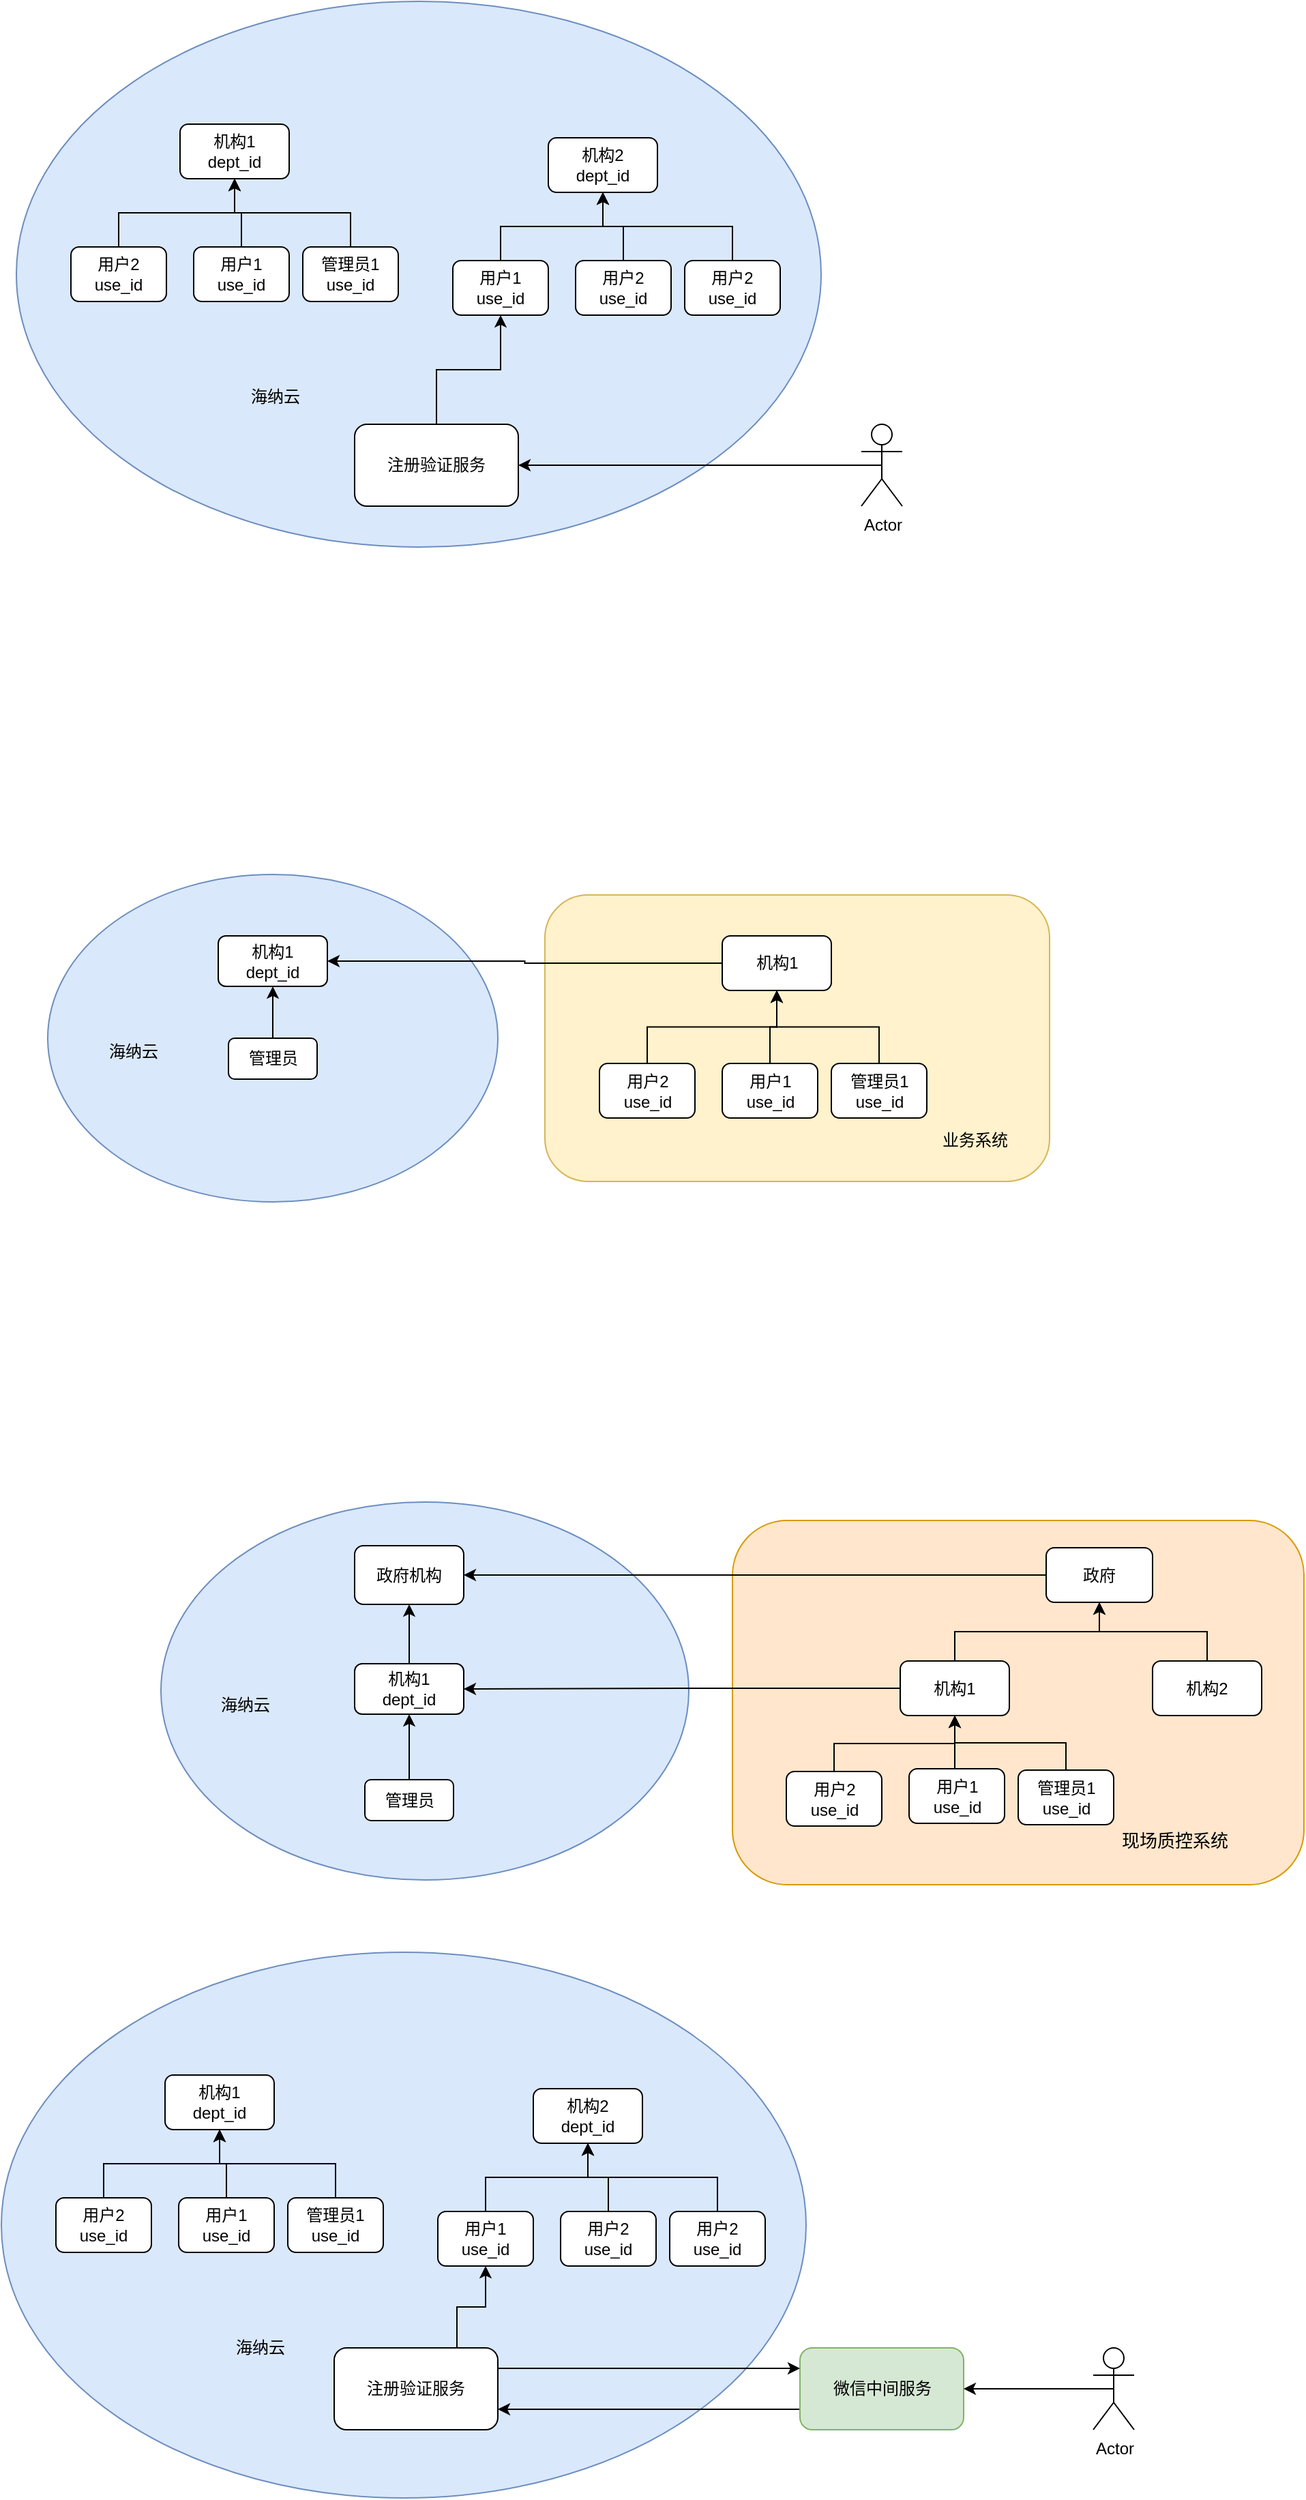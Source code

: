 <mxfile version="12.2.0" type="github" pages="1">
  <diagram id="BXq_DBv9nUaccowQVnsV" name="Page-1">
    <mxGraphModel dx="1136" dy="753" grid="1" gridSize="10" guides="1" tooltips="1" connect="1" arrows="1" fold="1" page="1" pageScale="1" pageWidth="827" pageHeight="1169" math="0" shadow="0">
      <root>
        <mxCell id="0"/>
        <mxCell id="1" parent="0"/>
        <mxCell id="9hZH_599BjABb53DfOCj-1" value="" style="ellipse;whiteSpace=wrap;html=1;fillColor=#dae8fc;strokeColor=#6c8ebf;" vertex="1" parent="1">
          <mxGeometry x="110" y="140" width="590" height="400" as="geometry"/>
        </mxCell>
        <mxCell id="9hZH_599BjABb53DfOCj-2" value="" style="rounded=1;whiteSpace=wrap;html=1;fillColor=#fff2cc;strokeColor=#d6b656;" vertex="1" parent="1">
          <mxGeometry x="497.5" y="795" width="370" height="210" as="geometry"/>
        </mxCell>
        <mxCell id="9hZH_599BjABb53DfOCj-8" value="机构1&lt;br&gt;dept_id" style="rounded=1;whiteSpace=wrap;html=1;" vertex="1" parent="1">
          <mxGeometry x="230" y="230" width="80" height="40" as="geometry"/>
        </mxCell>
        <mxCell id="9hZH_599BjABb53DfOCj-12" style="edgeStyle=orthogonalEdgeStyle;rounded=0;orthogonalLoop=1;jettySize=auto;html=1;exitX=0.5;exitY=0;exitDx=0;exitDy=0;entryX=0.5;entryY=1;entryDx=0;entryDy=0;" edge="1" parent="1" source="9hZH_599BjABb53DfOCj-9" target="9hZH_599BjABb53DfOCj-8">
          <mxGeometry relative="1" as="geometry"/>
        </mxCell>
        <mxCell id="9hZH_599BjABb53DfOCj-9" value="用户2&lt;br&gt;use_id" style="rounded=1;whiteSpace=wrap;html=1;" vertex="1" parent="1">
          <mxGeometry x="150" y="320" width="70" height="40" as="geometry"/>
        </mxCell>
        <mxCell id="9hZH_599BjABb53DfOCj-13" style="edgeStyle=orthogonalEdgeStyle;rounded=0;orthogonalLoop=1;jettySize=auto;html=1;exitX=0.5;exitY=0;exitDx=0;exitDy=0;entryX=0.5;entryY=1;entryDx=0;entryDy=0;" edge="1" parent="1" source="9hZH_599BjABb53DfOCj-10" target="9hZH_599BjABb53DfOCj-8">
          <mxGeometry relative="1" as="geometry">
            <mxPoint x="230" y="270" as="targetPoint"/>
          </mxGeometry>
        </mxCell>
        <mxCell id="9hZH_599BjABb53DfOCj-10" value="用户1&lt;br&gt;use_id" style="rounded=1;whiteSpace=wrap;html=1;" vertex="1" parent="1">
          <mxGeometry x="240" y="320" width="70" height="40" as="geometry"/>
        </mxCell>
        <mxCell id="9hZH_599BjABb53DfOCj-14" style="edgeStyle=orthogonalEdgeStyle;rounded=0;orthogonalLoop=1;jettySize=auto;html=1;exitX=0.5;exitY=0;exitDx=0;exitDy=0;entryX=0.5;entryY=1;entryDx=0;entryDy=0;" edge="1" parent="1" source="9hZH_599BjABb53DfOCj-11" target="9hZH_599BjABb53DfOCj-8">
          <mxGeometry relative="1" as="geometry">
            <mxPoint x="230" y="270" as="targetPoint"/>
          </mxGeometry>
        </mxCell>
        <mxCell id="9hZH_599BjABb53DfOCj-11" value="管理员1&lt;br&gt;use_id" style="rounded=1;whiteSpace=wrap;html=1;" vertex="1" parent="1">
          <mxGeometry x="320" y="320" width="70" height="40" as="geometry"/>
        </mxCell>
        <mxCell id="9hZH_599BjABb53DfOCj-15" value="机构2&lt;br&gt;dept_id" style="rounded=1;whiteSpace=wrap;html=1;" vertex="1" parent="1">
          <mxGeometry x="500" y="240" width="80" height="40" as="geometry"/>
        </mxCell>
        <mxCell id="9hZH_599BjABb53DfOCj-16" style="edgeStyle=orthogonalEdgeStyle;rounded=0;orthogonalLoop=1;jettySize=auto;html=1;exitX=0.5;exitY=0;exitDx=0;exitDy=0;entryX=0.5;entryY=1;entryDx=0;entryDy=0;" edge="1" parent="1" source="9hZH_599BjABb53DfOCj-17" target="9hZH_599BjABb53DfOCj-15">
          <mxGeometry relative="1" as="geometry"/>
        </mxCell>
        <mxCell id="9hZH_599BjABb53DfOCj-17" value="用户1&lt;br&gt;use_id" style="rounded=1;whiteSpace=wrap;html=1;" vertex="1" parent="1">
          <mxGeometry x="430" y="330" width="70" height="40" as="geometry"/>
        </mxCell>
        <mxCell id="9hZH_599BjABb53DfOCj-18" style="edgeStyle=orthogonalEdgeStyle;rounded=0;orthogonalLoop=1;jettySize=auto;html=1;exitX=0.5;exitY=0;exitDx=0;exitDy=0;entryX=0.5;entryY=1;entryDx=0;entryDy=0;" edge="1" parent="1" source="9hZH_599BjABb53DfOCj-19" target="9hZH_599BjABb53DfOCj-15">
          <mxGeometry relative="1" as="geometry">
            <mxPoint x="510" y="280" as="targetPoint"/>
          </mxGeometry>
        </mxCell>
        <mxCell id="9hZH_599BjABb53DfOCj-19" value="用户2&lt;br&gt;use_id" style="rounded=1;whiteSpace=wrap;html=1;" vertex="1" parent="1">
          <mxGeometry x="520" y="330" width="70" height="40" as="geometry"/>
        </mxCell>
        <mxCell id="9hZH_599BjABb53DfOCj-20" style="edgeStyle=orthogonalEdgeStyle;rounded=0;orthogonalLoop=1;jettySize=auto;html=1;exitX=0.5;exitY=0;exitDx=0;exitDy=0;entryX=0.5;entryY=1;entryDx=0;entryDy=0;" edge="1" parent="1" source="9hZH_599BjABb53DfOCj-21" target="9hZH_599BjABb53DfOCj-15">
          <mxGeometry relative="1" as="geometry">
            <mxPoint x="510" y="280" as="targetPoint"/>
          </mxGeometry>
        </mxCell>
        <mxCell id="9hZH_599BjABb53DfOCj-21" value="用户2&lt;br&gt;use_id" style="rounded=1;whiteSpace=wrap;html=1;" vertex="1" parent="1">
          <mxGeometry x="600" y="330" width="70" height="40" as="geometry"/>
        </mxCell>
        <mxCell id="9hZH_599BjABb53DfOCj-22" value="海纳云" style="text;html=1;strokeColor=none;fillColor=none;align=center;verticalAlign=middle;whiteSpace=wrap;rounded=0;" vertex="1" parent="1">
          <mxGeometry x="280" y="420" width="40" height="20" as="geometry"/>
        </mxCell>
        <mxCell id="9hZH_599BjABb53DfOCj-23" value="" style="ellipse;whiteSpace=wrap;html=1;fillColor=#dae8fc;strokeColor=#6c8ebf;" vertex="1" parent="1">
          <mxGeometry x="133" y="780" width="330" height="240" as="geometry"/>
        </mxCell>
        <mxCell id="9hZH_599BjABb53DfOCj-24" value="业务系统" style="text;html=1;strokeColor=none;fillColor=none;align=center;verticalAlign=middle;whiteSpace=wrap;rounded=0;" vertex="1" parent="1">
          <mxGeometry x="777.5" y="965" width="70" height="20" as="geometry"/>
        </mxCell>
        <mxCell id="9hZH_599BjABb53DfOCj-25" value="机构1&lt;br&gt;dept_id" style="rounded=1;whiteSpace=wrap;html=1;" vertex="1" parent="1">
          <mxGeometry x="258" y="825" width="80" height="37" as="geometry"/>
        </mxCell>
        <mxCell id="9hZH_599BjABb53DfOCj-28" style="edgeStyle=orthogonalEdgeStyle;rounded=0;orthogonalLoop=1;jettySize=auto;html=1;exitX=0.5;exitY=0;exitDx=0;exitDy=0;entryX=0.5;entryY=1;entryDx=0;entryDy=0;" edge="1" parent="1" source="9hZH_599BjABb53DfOCj-26" target="9hZH_599BjABb53DfOCj-25">
          <mxGeometry relative="1" as="geometry"/>
        </mxCell>
        <mxCell id="9hZH_599BjABb53DfOCj-26" value="管理员" style="rounded=1;whiteSpace=wrap;html=1;" vertex="1" parent="1">
          <mxGeometry x="265.5" y="900" width="65" height="30" as="geometry"/>
        </mxCell>
        <mxCell id="9hZH_599BjABb53DfOCj-38" style="edgeStyle=orthogonalEdgeStyle;rounded=0;orthogonalLoop=1;jettySize=auto;html=1;exitX=0;exitY=0.5;exitDx=0;exitDy=0;entryX=1;entryY=0.5;entryDx=0;entryDy=0;" edge="1" parent="1" source="9hZH_599BjABb53DfOCj-29" target="9hZH_599BjABb53DfOCj-25">
          <mxGeometry relative="1" as="geometry"/>
        </mxCell>
        <mxCell id="9hZH_599BjABb53DfOCj-29" value="机构1" style="rounded=1;whiteSpace=wrap;html=1;" vertex="1" parent="1">
          <mxGeometry x="627.5" y="825" width="80" height="40" as="geometry"/>
        </mxCell>
        <mxCell id="9hZH_599BjABb53DfOCj-30" style="edgeStyle=orthogonalEdgeStyle;rounded=0;orthogonalLoop=1;jettySize=auto;html=1;exitX=0.5;exitY=0;exitDx=0;exitDy=0;entryX=0.5;entryY=1;entryDx=0;entryDy=0;" edge="1" parent="1" source="9hZH_599BjABb53DfOCj-31" target="9hZH_599BjABb53DfOCj-29">
          <mxGeometry relative="1" as="geometry"/>
        </mxCell>
        <mxCell id="9hZH_599BjABb53DfOCj-31" value="用户2&lt;br&gt;use_id" style="rounded=1;whiteSpace=wrap;html=1;" vertex="1" parent="1">
          <mxGeometry x="537.5" y="918.5" width="70" height="40" as="geometry"/>
        </mxCell>
        <mxCell id="9hZH_599BjABb53DfOCj-32" style="edgeStyle=orthogonalEdgeStyle;rounded=0;orthogonalLoop=1;jettySize=auto;html=1;exitX=0.5;exitY=0;exitDx=0;exitDy=0;entryX=0.5;entryY=1;entryDx=0;entryDy=0;" edge="1" parent="1" source="9hZH_599BjABb53DfOCj-33" target="9hZH_599BjABb53DfOCj-29">
          <mxGeometry relative="1" as="geometry">
            <mxPoint x="617.5" y="868.5" as="targetPoint"/>
          </mxGeometry>
        </mxCell>
        <mxCell id="9hZH_599BjABb53DfOCj-33" value="用户1&lt;br&gt;use_id" style="rounded=1;whiteSpace=wrap;html=1;" vertex="1" parent="1">
          <mxGeometry x="627.5" y="918.5" width="70" height="40" as="geometry"/>
        </mxCell>
        <mxCell id="9hZH_599BjABb53DfOCj-34" style="edgeStyle=orthogonalEdgeStyle;rounded=0;orthogonalLoop=1;jettySize=auto;html=1;exitX=0.5;exitY=0;exitDx=0;exitDy=0;entryX=0.5;entryY=1;entryDx=0;entryDy=0;" edge="1" parent="1" source="9hZH_599BjABb53DfOCj-35" target="9hZH_599BjABb53DfOCj-29">
          <mxGeometry relative="1" as="geometry">
            <mxPoint x="617.5" y="868.5" as="targetPoint"/>
          </mxGeometry>
        </mxCell>
        <mxCell id="9hZH_599BjABb53DfOCj-35" value="管理员1&lt;br&gt;use_id" style="rounded=1;whiteSpace=wrap;html=1;" vertex="1" parent="1">
          <mxGeometry x="707.5" y="918.5" width="70" height="40" as="geometry"/>
        </mxCell>
        <mxCell id="9hZH_599BjABb53DfOCj-40" value="海纳云" style="text;html=1;strokeColor=none;fillColor=none;align=center;verticalAlign=middle;whiteSpace=wrap;rounded=0;" vertex="1" parent="1">
          <mxGeometry x="176" y="900" width="40" height="20" as="geometry"/>
        </mxCell>
        <mxCell id="9hZH_599BjABb53DfOCj-41" value="" style="rounded=1;whiteSpace=wrap;html=1;fillColor=#ffe6cc;strokeColor=#d79b00;" vertex="1" parent="1">
          <mxGeometry x="635" y="1253.5" width="419" height="267" as="geometry"/>
        </mxCell>
        <mxCell id="9hZH_599BjABb53DfOCj-42" value="" style="ellipse;whiteSpace=wrap;html=1;fillColor=#dae8fc;strokeColor=#6c8ebf;" vertex="1" parent="1">
          <mxGeometry x="216" y="1240" width="387" height="277" as="geometry"/>
        </mxCell>
        <mxCell id="9hZH_599BjABb53DfOCj-43" value="&lt;font style=&quot;font-size: 13px&quot;&gt;现场质控系统&lt;/font&gt;" style="text;html=1;strokeColor=none;fillColor=none;align=center;verticalAlign=middle;whiteSpace=wrap;rounded=0;" vertex="1" parent="1">
          <mxGeometry x="915" y="1480.5" width="89" height="14" as="geometry"/>
        </mxCell>
        <mxCell id="9hZH_599BjABb53DfOCj-60" style="edgeStyle=orthogonalEdgeStyle;rounded=0;orthogonalLoop=1;jettySize=auto;html=1;exitX=0.5;exitY=0;exitDx=0;exitDy=0;entryX=0.5;entryY=1;entryDx=0;entryDy=0;" edge="1" parent="1" source="9hZH_599BjABb53DfOCj-44" target="9hZH_599BjABb53DfOCj-57">
          <mxGeometry relative="1" as="geometry"/>
        </mxCell>
        <mxCell id="9hZH_599BjABb53DfOCj-44" value="机构1&lt;br&gt;dept_id" style="rounded=1;whiteSpace=wrap;html=1;" vertex="1" parent="1">
          <mxGeometry x="358" y="1358.5" width="80" height="37" as="geometry"/>
        </mxCell>
        <mxCell id="9hZH_599BjABb53DfOCj-45" style="edgeStyle=orthogonalEdgeStyle;rounded=0;orthogonalLoop=1;jettySize=auto;html=1;exitX=0.5;exitY=0;exitDx=0;exitDy=0;entryX=0.5;entryY=1;entryDx=0;entryDy=0;" edge="1" parent="1" source="9hZH_599BjABb53DfOCj-46" target="9hZH_599BjABb53DfOCj-44">
          <mxGeometry relative="1" as="geometry"/>
        </mxCell>
        <mxCell id="9hZH_599BjABb53DfOCj-46" value="管理员" style="rounded=1;whiteSpace=wrap;html=1;" vertex="1" parent="1">
          <mxGeometry x="365.5" y="1443.5" width="65" height="30" as="geometry"/>
        </mxCell>
        <mxCell id="9hZH_599BjABb53DfOCj-47" style="edgeStyle=orthogonalEdgeStyle;rounded=0;orthogonalLoop=1;jettySize=auto;html=1;exitX=0;exitY=0.5;exitDx=0;exitDy=0;entryX=1;entryY=0.5;entryDx=0;entryDy=0;" edge="1" parent="1" source="9hZH_599BjABb53DfOCj-48" target="9hZH_599BjABb53DfOCj-44">
          <mxGeometry relative="1" as="geometry"/>
        </mxCell>
        <mxCell id="9hZH_599BjABb53DfOCj-59" style="edgeStyle=orthogonalEdgeStyle;rounded=0;orthogonalLoop=1;jettySize=auto;html=1;exitX=0.5;exitY=0;exitDx=0;exitDy=0;entryX=0.5;entryY=1;entryDx=0;entryDy=0;" edge="1" parent="1" source="9hZH_599BjABb53DfOCj-48" target="9hZH_599BjABb53DfOCj-56">
          <mxGeometry relative="1" as="geometry"/>
        </mxCell>
        <mxCell id="9hZH_599BjABb53DfOCj-48" value="机构1" style="rounded=1;whiteSpace=wrap;html=1;" vertex="1" parent="1">
          <mxGeometry x="758" y="1356.5" width="80" height="40" as="geometry"/>
        </mxCell>
        <mxCell id="9hZH_599BjABb53DfOCj-49" style="edgeStyle=orthogonalEdgeStyle;rounded=0;orthogonalLoop=1;jettySize=auto;html=1;exitX=0.5;exitY=0;exitDx=0;exitDy=0;entryX=0.5;entryY=1;entryDx=0;entryDy=0;" edge="1" parent="1" source="9hZH_599BjABb53DfOCj-50" target="9hZH_599BjABb53DfOCj-48">
          <mxGeometry relative="1" as="geometry"/>
        </mxCell>
        <mxCell id="9hZH_599BjABb53DfOCj-50" value="用户2&lt;br&gt;use_id" style="rounded=1;whiteSpace=wrap;html=1;" vertex="1" parent="1">
          <mxGeometry x="674.5" y="1437.5" width="70" height="40" as="geometry"/>
        </mxCell>
        <mxCell id="9hZH_599BjABb53DfOCj-51" style="edgeStyle=orthogonalEdgeStyle;rounded=0;orthogonalLoop=1;jettySize=auto;html=1;exitX=0.5;exitY=0;exitDx=0;exitDy=0;entryX=0.5;entryY=1;entryDx=0;entryDy=0;" edge="1" parent="1" source="9hZH_599BjABb53DfOCj-52" target="9hZH_599BjABb53DfOCj-48">
          <mxGeometry relative="1" as="geometry">
            <mxPoint x="754.5" y="1383.5" as="targetPoint"/>
          </mxGeometry>
        </mxCell>
        <mxCell id="9hZH_599BjABb53DfOCj-52" value="用户1&lt;br&gt;use_id" style="rounded=1;whiteSpace=wrap;html=1;" vertex="1" parent="1">
          <mxGeometry x="764.5" y="1435.5" width="70" height="40" as="geometry"/>
        </mxCell>
        <mxCell id="9hZH_599BjABb53DfOCj-53" style="edgeStyle=orthogonalEdgeStyle;rounded=0;orthogonalLoop=1;jettySize=auto;html=1;exitX=0.5;exitY=0;exitDx=0;exitDy=0;entryX=0.5;entryY=1;entryDx=0;entryDy=0;" edge="1" parent="1" source="9hZH_599BjABb53DfOCj-54" target="9hZH_599BjABb53DfOCj-48">
          <mxGeometry relative="1" as="geometry">
            <mxPoint x="754.5" y="1383.5" as="targetPoint"/>
          </mxGeometry>
        </mxCell>
        <mxCell id="9hZH_599BjABb53DfOCj-54" value="管理员1&lt;br&gt;use_id" style="rounded=1;whiteSpace=wrap;html=1;" vertex="1" parent="1">
          <mxGeometry x="844.5" y="1436.5" width="70" height="40" as="geometry"/>
        </mxCell>
        <mxCell id="9hZH_599BjABb53DfOCj-55" value="海纳云" style="text;html=1;strokeColor=none;fillColor=none;align=center;verticalAlign=middle;whiteSpace=wrap;rounded=0;" vertex="1" parent="1">
          <mxGeometry x="258" y="1378.5" width="40" height="20" as="geometry"/>
        </mxCell>
        <mxCell id="9hZH_599BjABb53DfOCj-58" style="edgeStyle=orthogonalEdgeStyle;rounded=0;orthogonalLoop=1;jettySize=auto;html=1;exitX=0;exitY=0.5;exitDx=0;exitDy=0;entryX=1;entryY=0.5;entryDx=0;entryDy=0;" edge="1" parent="1" source="9hZH_599BjABb53DfOCj-56" target="9hZH_599BjABb53DfOCj-57">
          <mxGeometry relative="1" as="geometry"/>
        </mxCell>
        <mxCell id="9hZH_599BjABb53DfOCj-56" value="政府" style="rounded=1;whiteSpace=wrap;html=1;" vertex="1" parent="1">
          <mxGeometry x="865" y="1273.5" width="78" height="40" as="geometry"/>
        </mxCell>
        <mxCell id="9hZH_599BjABb53DfOCj-57" value="政府机构" style="rounded=1;whiteSpace=wrap;html=1;" vertex="1" parent="1">
          <mxGeometry x="358" y="1272" width="80" height="43" as="geometry"/>
        </mxCell>
        <mxCell id="9hZH_599BjABb53DfOCj-62" style="edgeStyle=orthogonalEdgeStyle;rounded=0;orthogonalLoop=1;jettySize=auto;html=1;exitX=0.5;exitY=0;exitDx=0;exitDy=0;entryX=0.5;entryY=1;entryDx=0;entryDy=0;" edge="1" parent="1" source="9hZH_599BjABb53DfOCj-61" target="9hZH_599BjABb53DfOCj-56">
          <mxGeometry relative="1" as="geometry"/>
        </mxCell>
        <mxCell id="9hZH_599BjABb53DfOCj-61" value="机构2" style="rounded=1;whiteSpace=wrap;html=1;" vertex="1" parent="1">
          <mxGeometry x="943" y="1356.5" width="80" height="40" as="geometry"/>
        </mxCell>
        <mxCell id="9hZH_599BjABb53DfOCj-67" style="edgeStyle=orthogonalEdgeStyle;rounded=0;orthogonalLoop=1;jettySize=auto;html=1;exitX=0.5;exitY=0;exitDx=0;exitDy=0;entryX=0.5;entryY=1;entryDx=0;entryDy=0;" edge="1" parent="1" source="9hZH_599BjABb53DfOCj-63" target="9hZH_599BjABb53DfOCj-17">
          <mxGeometry relative="1" as="geometry"/>
        </mxCell>
        <mxCell id="9hZH_599BjABb53DfOCj-63" value="注册验证服务" style="rounded=1;whiteSpace=wrap;html=1;" vertex="1" parent="1">
          <mxGeometry x="358" y="450" width="120" height="60" as="geometry"/>
        </mxCell>
        <mxCell id="9hZH_599BjABb53DfOCj-66" style="edgeStyle=orthogonalEdgeStyle;rounded=0;orthogonalLoop=1;jettySize=auto;html=1;exitX=0.5;exitY=0.5;exitDx=0;exitDy=0;exitPerimeter=0;" edge="1" parent="1" source="9hZH_599BjABb53DfOCj-65" target="9hZH_599BjABb53DfOCj-63">
          <mxGeometry relative="1" as="geometry"/>
        </mxCell>
        <mxCell id="9hZH_599BjABb53DfOCj-65" value="Actor" style="shape=umlActor;verticalLabelPosition=bottom;labelBackgroundColor=#ffffff;verticalAlign=top;html=1;outlineConnect=0;" vertex="1" parent="1">
          <mxGeometry x="729.5" y="450" width="30" height="60" as="geometry"/>
        </mxCell>
        <mxCell id="9hZH_599BjABb53DfOCj-68" value="" style="ellipse;whiteSpace=wrap;html=1;fillColor=#dae8fc;strokeColor=#6c8ebf;" vertex="1" parent="1">
          <mxGeometry x="99" y="1570" width="590" height="400" as="geometry"/>
        </mxCell>
        <mxCell id="9hZH_599BjABb53DfOCj-69" value="机构1&lt;br&gt;dept_id" style="rounded=1;whiteSpace=wrap;html=1;" vertex="1" parent="1">
          <mxGeometry x="219" y="1660" width="80" height="40" as="geometry"/>
        </mxCell>
        <mxCell id="9hZH_599BjABb53DfOCj-70" style="edgeStyle=orthogonalEdgeStyle;rounded=0;orthogonalLoop=1;jettySize=auto;html=1;exitX=0.5;exitY=0;exitDx=0;exitDy=0;entryX=0.5;entryY=1;entryDx=0;entryDy=0;" edge="1" parent="1" source="9hZH_599BjABb53DfOCj-71" target="9hZH_599BjABb53DfOCj-69">
          <mxGeometry relative="1" as="geometry"/>
        </mxCell>
        <mxCell id="9hZH_599BjABb53DfOCj-71" value="用户2&lt;br&gt;use_id" style="rounded=1;whiteSpace=wrap;html=1;" vertex="1" parent="1">
          <mxGeometry x="139" y="1750" width="70" height="40" as="geometry"/>
        </mxCell>
        <mxCell id="9hZH_599BjABb53DfOCj-72" style="edgeStyle=orthogonalEdgeStyle;rounded=0;orthogonalLoop=1;jettySize=auto;html=1;exitX=0.5;exitY=0;exitDx=0;exitDy=0;entryX=0.5;entryY=1;entryDx=0;entryDy=0;" edge="1" parent="1" source="9hZH_599BjABb53DfOCj-73" target="9hZH_599BjABb53DfOCj-69">
          <mxGeometry relative="1" as="geometry">
            <mxPoint x="219" y="1700" as="targetPoint"/>
          </mxGeometry>
        </mxCell>
        <mxCell id="9hZH_599BjABb53DfOCj-73" value="用户1&lt;br&gt;use_id" style="rounded=1;whiteSpace=wrap;html=1;" vertex="1" parent="1">
          <mxGeometry x="229" y="1750" width="70" height="40" as="geometry"/>
        </mxCell>
        <mxCell id="9hZH_599BjABb53DfOCj-74" style="edgeStyle=orthogonalEdgeStyle;rounded=0;orthogonalLoop=1;jettySize=auto;html=1;exitX=0.5;exitY=0;exitDx=0;exitDy=0;entryX=0.5;entryY=1;entryDx=0;entryDy=0;" edge="1" parent="1" source="9hZH_599BjABb53DfOCj-75" target="9hZH_599BjABb53DfOCj-69">
          <mxGeometry relative="1" as="geometry">
            <mxPoint x="219" y="1700" as="targetPoint"/>
          </mxGeometry>
        </mxCell>
        <mxCell id="9hZH_599BjABb53DfOCj-75" value="管理员1&lt;br&gt;use_id" style="rounded=1;whiteSpace=wrap;html=1;" vertex="1" parent="1">
          <mxGeometry x="309" y="1750" width="70" height="40" as="geometry"/>
        </mxCell>
        <mxCell id="9hZH_599BjABb53DfOCj-76" value="机构2&lt;br&gt;dept_id" style="rounded=1;whiteSpace=wrap;html=1;" vertex="1" parent="1">
          <mxGeometry x="489" y="1670" width="80" height="40" as="geometry"/>
        </mxCell>
        <mxCell id="9hZH_599BjABb53DfOCj-77" style="edgeStyle=orthogonalEdgeStyle;rounded=0;orthogonalLoop=1;jettySize=auto;html=1;exitX=0.5;exitY=0;exitDx=0;exitDy=0;entryX=0.5;entryY=1;entryDx=0;entryDy=0;" edge="1" parent="1" source="9hZH_599BjABb53DfOCj-78" target="9hZH_599BjABb53DfOCj-76">
          <mxGeometry relative="1" as="geometry"/>
        </mxCell>
        <mxCell id="9hZH_599BjABb53DfOCj-78" value="用户1&lt;br&gt;use_id" style="rounded=1;whiteSpace=wrap;html=1;" vertex="1" parent="1">
          <mxGeometry x="419" y="1760" width="70" height="40" as="geometry"/>
        </mxCell>
        <mxCell id="9hZH_599BjABb53DfOCj-79" style="edgeStyle=orthogonalEdgeStyle;rounded=0;orthogonalLoop=1;jettySize=auto;html=1;exitX=0.5;exitY=0;exitDx=0;exitDy=0;entryX=0.5;entryY=1;entryDx=0;entryDy=0;" edge="1" parent="1" source="9hZH_599BjABb53DfOCj-80" target="9hZH_599BjABb53DfOCj-76">
          <mxGeometry relative="1" as="geometry">
            <mxPoint x="499" y="1710" as="targetPoint"/>
          </mxGeometry>
        </mxCell>
        <mxCell id="9hZH_599BjABb53DfOCj-80" value="用户2&lt;br&gt;use_id" style="rounded=1;whiteSpace=wrap;html=1;" vertex="1" parent="1">
          <mxGeometry x="509" y="1760" width="70" height="40" as="geometry"/>
        </mxCell>
        <mxCell id="9hZH_599BjABb53DfOCj-81" style="edgeStyle=orthogonalEdgeStyle;rounded=0;orthogonalLoop=1;jettySize=auto;html=1;exitX=0.5;exitY=0;exitDx=0;exitDy=0;entryX=0.5;entryY=1;entryDx=0;entryDy=0;" edge="1" parent="1" source="9hZH_599BjABb53DfOCj-82" target="9hZH_599BjABb53DfOCj-76">
          <mxGeometry relative="1" as="geometry">
            <mxPoint x="499" y="1710" as="targetPoint"/>
          </mxGeometry>
        </mxCell>
        <mxCell id="9hZH_599BjABb53DfOCj-82" value="用户2&lt;br&gt;use_id" style="rounded=1;whiteSpace=wrap;html=1;" vertex="1" parent="1">
          <mxGeometry x="589" y="1760" width="70" height="40" as="geometry"/>
        </mxCell>
        <mxCell id="9hZH_599BjABb53DfOCj-83" value="海纳云" style="text;html=1;strokeColor=none;fillColor=none;align=center;verticalAlign=middle;whiteSpace=wrap;rounded=0;" vertex="1" parent="1">
          <mxGeometry x="269" y="1850" width="40" height="20" as="geometry"/>
        </mxCell>
        <mxCell id="9hZH_599BjABb53DfOCj-95" style="edgeStyle=orthogonalEdgeStyle;rounded=0;orthogonalLoop=1;jettySize=auto;html=1;entryX=1;entryY=0.75;entryDx=0;entryDy=0;exitX=0;exitY=0.75;exitDx=0;exitDy=0;" edge="1" parent="1" source="9hZH_599BjABb53DfOCj-85" target="9hZH_599BjABb53DfOCj-88">
          <mxGeometry relative="1" as="geometry"/>
        </mxCell>
        <mxCell id="9hZH_599BjABb53DfOCj-85" value="微信中间服务" style="rounded=1;whiteSpace=wrap;html=1;fillColor=#d5e8d4;strokeColor=#82b366;" vertex="1" parent="1">
          <mxGeometry x="684.5" y="1860" width="120" height="60" as="geometry"/>
        </mxCell>
        <mxCell id="9hZH_599BjABb53DfOCj-86" style="edgeStyle=orthogonalEdgeStyle;rounded=0;orthogonalLoop=1;jettySize=auto;html=1;exitX=0.5;exitY=0.5;exitDx=0;exitDy=0;exitPerimeter=0;" edge="1" parent="1" source="9hZH_599BjABb53DfOCj-87" target="9hZH_599BjABb53DfOCj-85">
          <mxGeometry relative="1" as="geometry"/>
        </mxCell>
        <mxCell id="9hZH_599BjABb53DfOCj-87" value="Actor" style="shape=umlActor;verticalLabelPosition=bottom;labelBackgroundColor=#ffffff;verticalAlign=top;html=1;outlineConnect=0;" vertex="1" parent="1">
          <mxGeometry x="899.5" y="1860" width="30" height="60" as="geometry"/>
        </mxCell>
        <mxCell id="9hZH_599BjABb53DfOCj-91" style="edgeStyle=orthogonalEdgeStyle;rounded=0;orthogonalLoop=1;jettySize=auto;html=1;exitX=0.75;exitY=0;exitDx=0;exitDy=0;entryX=0.5;entryY=1;entryDx=0;entryDy=0;" edge="1" parent="1" source="9hZH_599BjABb53DfOCj-88" target="9hZH_599BjABb53DfOCj-78">
          <mxGeometry relative="1" as="geometry"/>
        </mxCell>
        <mxCell id="9hZH_599BjABb53DfOCj-94" style="edgeStyle=orthogonalEdgeStyle;rounded=0;orthogonalLoop=1;jettySize=auto;html=1;exitX=1;exitY=0.25;exitDx=0;exitDy=0;entryX=0;entryY=0.25;entryDx=0;entryDy=0;" edge="1" parent="1" source="9hZH_599BjABb53DfOCj-88" target="9hZH_599BjABb53DfOCj-85">
          <mxGeometry relative="1" as="geometry"/>
        </mxCell>
        <mxCell id="9hZH_599BjABb53DfOCj-88" value="注册验证服务" style="rounded=1;whiteSpace=wrap;html=1;" vertex="1" parent="1">
          <mxGeometry x="343" y="1860" width="120" height="60" as="geometry"/>
        </mxCell>
      </root>
    </mxGraphModel>
  </diagram>
</mxfile>
